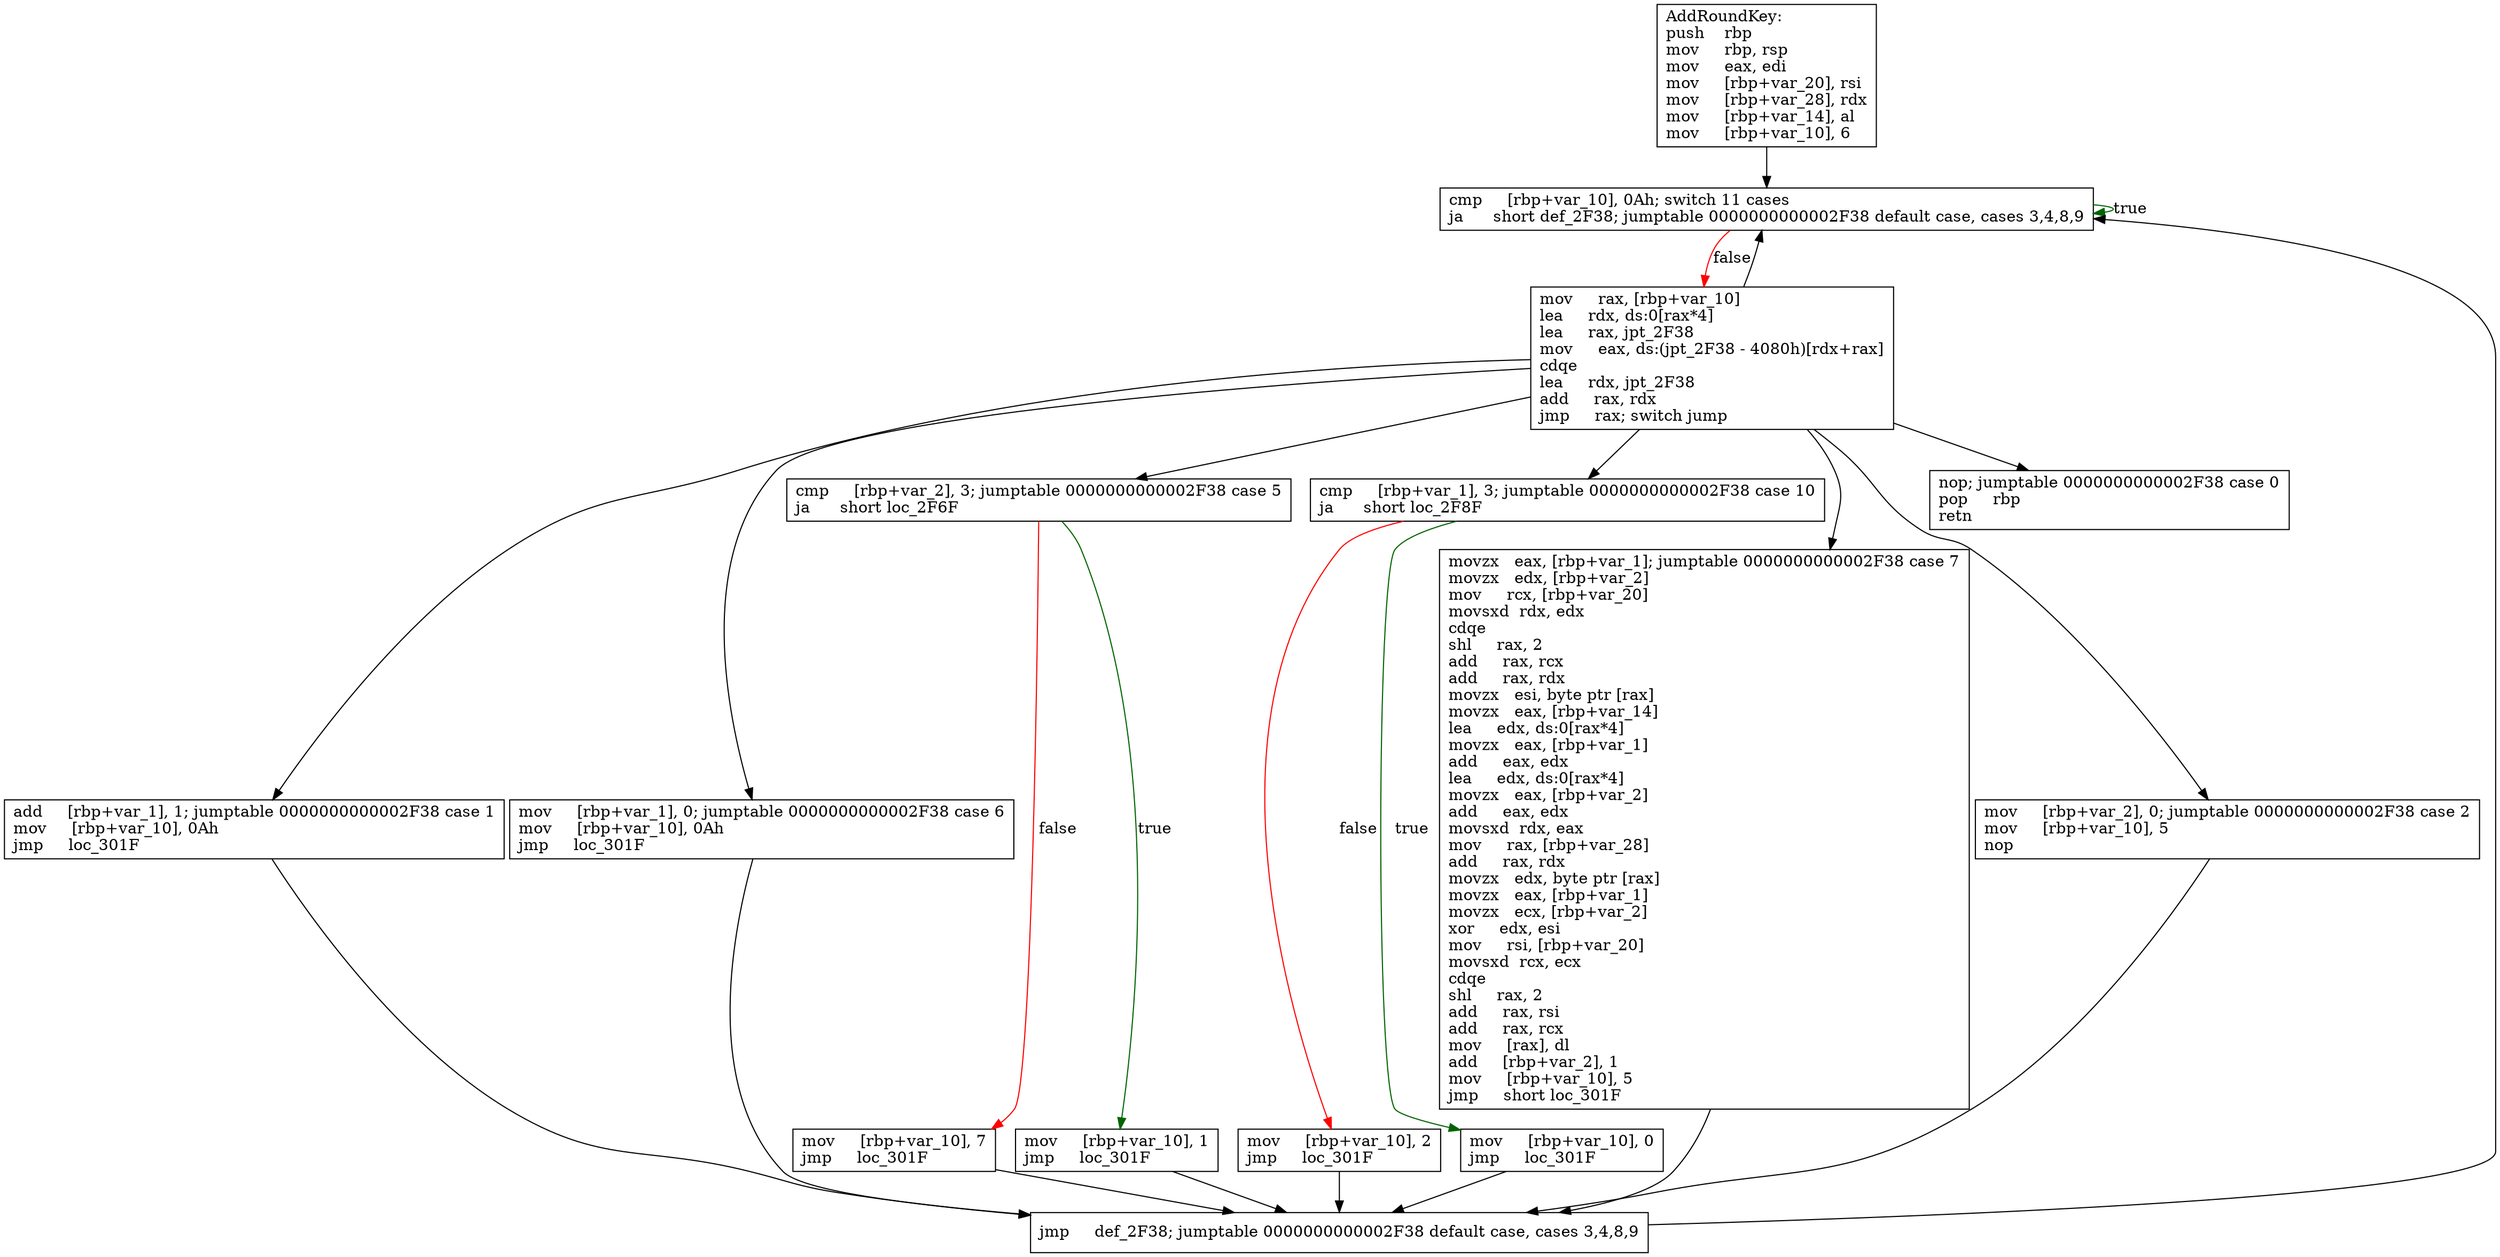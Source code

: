 digraph "AddRoundKey" {
	graph [
	];
	node [
		shape = "box"
	];
	edge [
	];
	"0" [
		label = "AddRoundKey:\lpush    rbp\lmov     rbp, rsp\lmov     eax, edi\lmov     [rbp+var_20], rsi\lmov     [rbp+var_28], rdx\lmov     [rbp+var_14], al\lmov     [rbp+var_10], 6\l"
	];
	"1" [
		label = "cmp     [rbp+var_10], 0Ah; switch 11 cases\lja      short def_2F38; jumptable 0000000000002F38 default case, cases 3,4,8,9\l"
	];
	"2" [
		label = "mov     rax, [rbp+var_10]\llea     rdx, ds:0[rax*4]\llea     rax, jpt_2F38\lmov     eax, ds:(jpt_2F38 - 4080h)[rdx+rax]\lcdqe\llea     rdx, jpt_2F38\ladd     rax, rdx\ljmp     rax; switch jump\l"
	];
	"3" [
		label = "add     [rbp+var_1], 1; jumptable 0000000000002F38 case 1\lmov     [rbp+var_10], 0Ah\ljmp     loc_301F\l"
	];
	"4" [
		label = "mov     [rbp+var_1], 0; jumptable 0000000000002F38 case 6\lmov     [rbp+var_10], 0Ah\ljmp     loc_301F\l"
	];
	"5" [
		label = "cmp     [rbp+var_2], 3; jumptable 0000000000002F38 case 5\lja      short loc_2F6F\l"
	];
	"6" [
		label = "mov     [rbp+var_10], 7\ljmp     loc_301F\l"
	];
	"7" [
		label = "mov     [rbp+var_10], 1\ljmp     loc_301F\l"
	];
	"8" [
		label = "cmp     [rbp+var_1], 3; jumptable 0000000000002F38 case 10\lja      short loc_2F8F\l"
	];
	"9" [
		label = "mov     [rbp+var_10], 2\ljmp     loc_301F\l"
	];
	"10" [
		label = "mov     [rbp+var_10], 0\ljmp     loc_301F\l"
	];
	"11" [
		label = "movzx   eax, [rbp+var_1]; jumptable 0000000000002F38 case 7\lmovzx   edx, [rbp+var_2]\lmov     rcx, [rbp+var_20]\lmovsxd  rdx, edx\lcdqe\lshl     rax, 2\ladd     rax, rcx\ladd     rax, rdx\lmovzx   esi, byte ptr [rax]\lmovzx   eax, [rbp+var_14]\llea     edx, ds:0[rax*4]\lmovzx   eax, [rbp+var_1]\ladd     eax, edx\llea     edx, ds:0[rax*4]\lmovzx   eax, [rbp+var_2]\ladd     eax, edx\lmovsxd  rdx, eax\lmov     rax, [rbp+var_28]\ladd     rax, rdx\lmovzx   edx, byte ptr [rax]\lmovzx   eax, [rbp+var_1]\lmovzx   ecx, [rbp+var_2]\lxor     edx, esi\lmov     rsi, [rbp+var_20]\lmovsxd  rcx, ecx\lcdqe\lshl     rax, 2\ladd     rax, rsi\ladd     rax, rcx\lmov     [rax], dl\ladd     [rbp+var_2], 1\lmov     [rbp+var_10], 5\ljmp     short loc_301F\l"
	];
	"12" [
		label = "mov     [rbp+var_2], 0; jumptable 0000000000002F38 case 2\lmov     [rbp+var_10], 5\lnop\l"
	];
	"13" [
		label = "jmp     def_2F38; jumptable 0000000000002F38 default case, cases 3,4,8,9\l"
	];
	"14" [
		label = "nop; jumptable 0000000000002F38 case 0\lpop     rbp\lretn\l"
	];
// node 0
	"0" -> "1" [ ];
// node 1
	"1" -> "2" [ label = "false", color = red ];
	"1" -> "1" [ label = "true", color = darkgreen ];
// node 2
	"2" -> "1" [ ];
	"2" -> "3" [ ];
	"2" -> "4" [ ];
	"2" -> "5" [ ];
	"2" -> "8" [ ];
	"2" -> "11" [ ];
	"2" -> "12" [ ];
	"2" -> "14" [ ];
// node 3
	"3" -> "13" [ ];
// node 4
	"4" -> "13" [ ];
// node 5
	"5" -> "6" [ label = "false", color = red ];
	"5" -> "7" [ label = "true", color = darkgreen ];
// node 6
	"6" -> "13" [ ];
// node 7
	"7" -> "13" [ ];
// node 8
	"8" -> "9" [ label = "false", color = red ];
	"8" -> "10" [ label = "true", color = darkgreen ];
// node 9
	"9" -> "13" [ ];
// node 10
	"10" -> "13" [ ];
// node 11
	"11" -> "13" [ ];
// node 12
	"12" -> "13" [ ];
// node 13
	"13" -> "1" [ ];
// node 14
}
